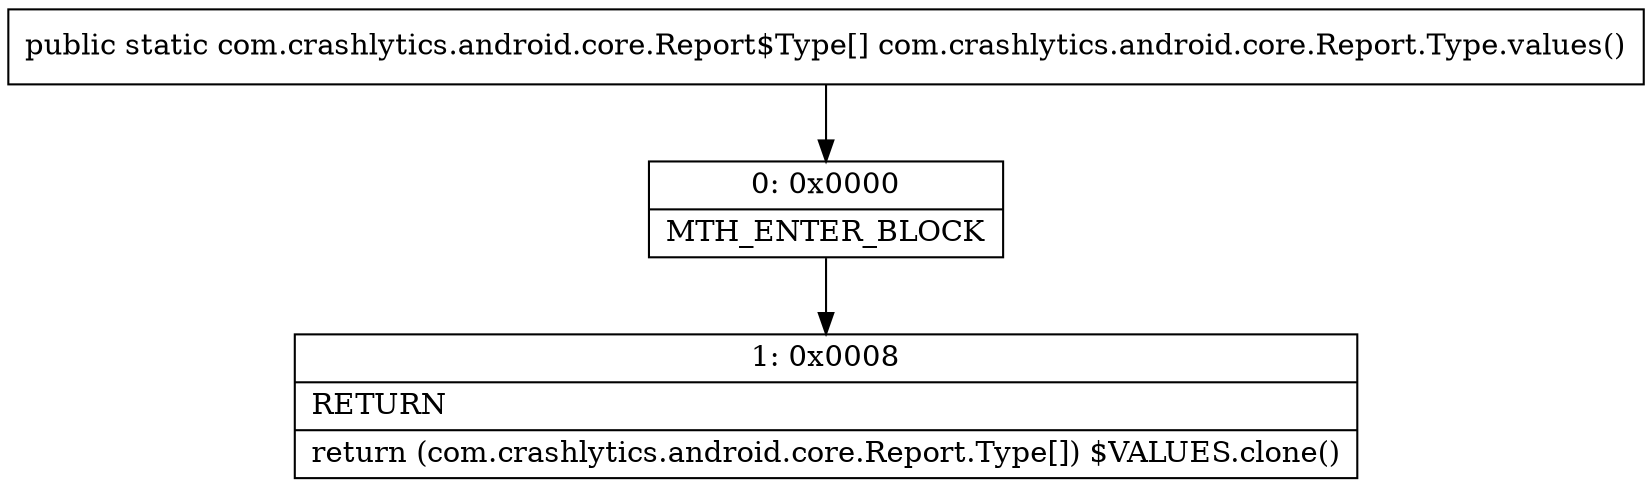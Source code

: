 digraph "CFG forcom.crashlytics.android.core.Report.Type.values()[Lcom\/crashlytics\/android\/core\/Report$Type;" {
Node_0 [shape=record,label="{0\:\ 0x0000|MTH_ENTER_BLOCK\l}"];
Node_1 [shape=record,label="{1\:\ 0x0008|RETURN\l|return (com.crashlytics.android.core.Report.Type[]) $VALUES.clone()\l}"];
MethodNode[shape=record,label="{public static com.crashlytics.android.core.Report$Type[] com.crashlytics.android.core.Report.Type.values() }"];
MethodNode -> Node_0;
Node_0 -> Node_1;
}

